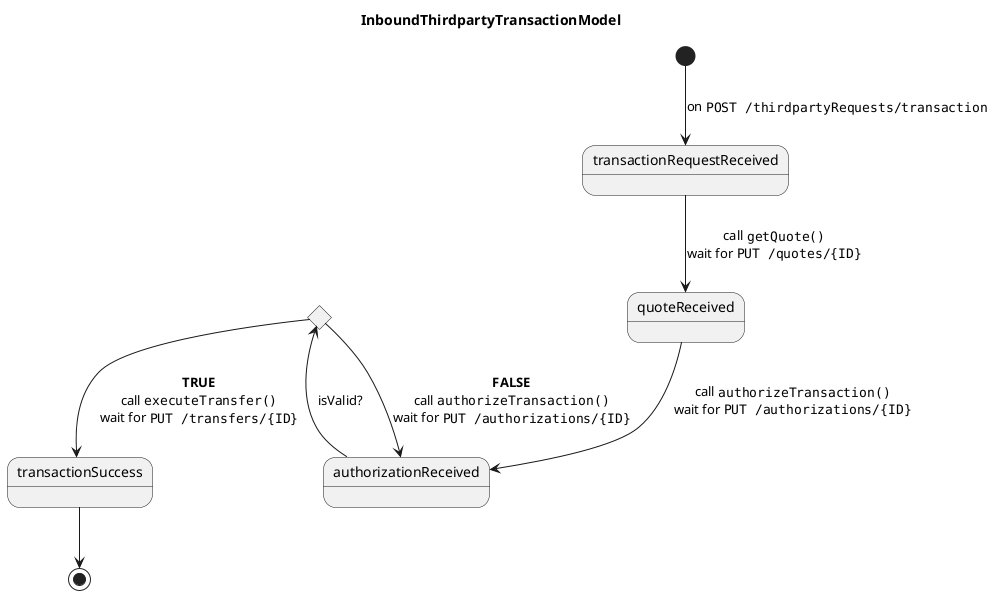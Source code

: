 @startuml InboundThirdpartyTransactionModel

title InboundThirdpartyTransactionModel

state isValid <<choice>>

[*] --> transactionRequestReceived: on ""POST /thirdpartyRequests/transaction""
transactionRequestReceived --> quoteReceived: call ""getQuote()""\nwait for ""PUT /quotes/{ID}""
quoteReceived --> authorizationReceived: call ""authorizeTransaction()""\nwait for ""PUT /authorizations/{ID}""
authorizationReceived --> isValid: isValid?
isValid --> transactionSuccess:**TRUE**\ncall ""executeTransfer()""\nwait for ""PUT /transfers/{ID}""
isValid --> authorizationReceived:**FALSE**\ncall ""authorizeTransaction()""\nwait for ""PUT /authorizations/{ID}""
transactionSuccess --> [*]


@enduml

